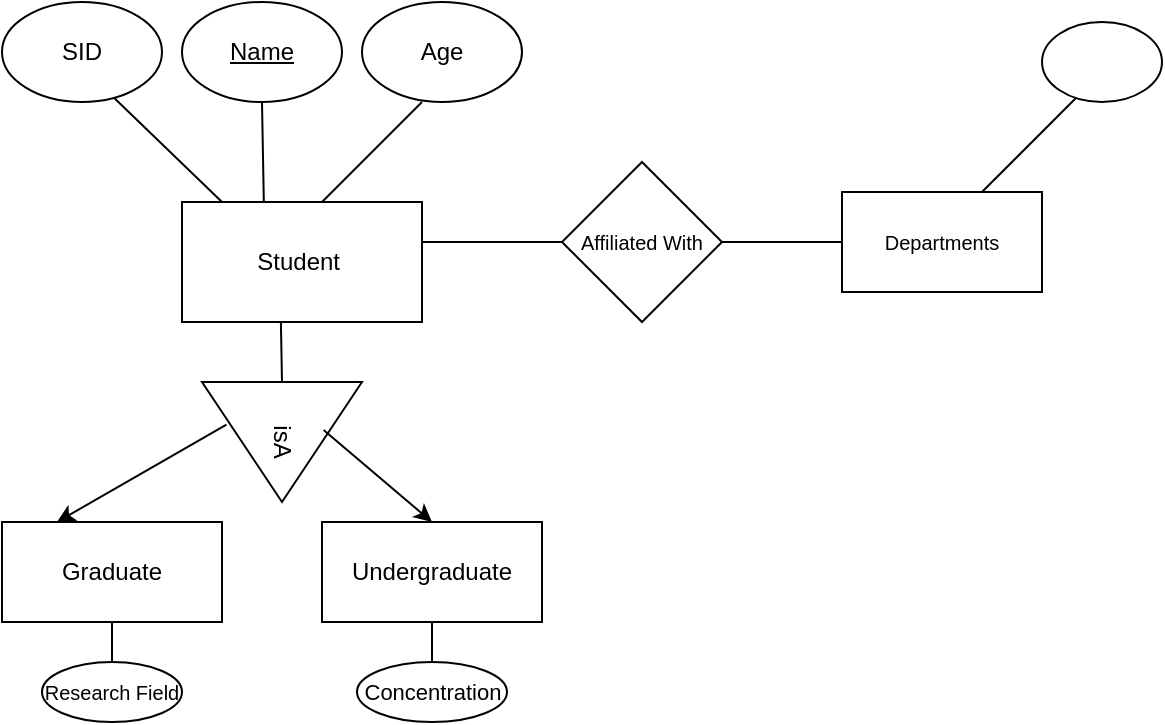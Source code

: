 <mxfile version="17.1.3" type="github">
  <diagram id="R2lEEEUBdFMjLlhIrx00" name="Page-1">
    <mxGraphModel dx="868" dy="479" grid="1" gridSize="10" guides="1" tooltips="1" connect="1" arrows="1" fold="1" page="1" pageScale="1" pageWidth="1200" pageHeight="1600" math="0" shadow="0" extFonts="Permanent Marker^https://fonts.googleapis.com/css?family=Permanent+Marker">
      <root>
        <mxCell id="0" />
        <mxCell id="1" parent="0" />
        <mxCell id="wcudu52CqqWIICP0eWUs-1" value="Student&amp;nbsp;" style="rounded=0;whiteSpace=wrap;html=1;" vertex="1" parent="1">
          <mxGeometry x="370" y="220" width="120" height="60" as="geometry" />
        </mxCell>
        <mxCell id="wcudu52CqqWIICP0eWUs-2" value="SID" style="ellipse;whiteSpace=wrap;html=1;" vertex="1" parent="1">
          <mxGeometry x="280" y="120" width="80" height="50" as="geometry" />
        </mxCell>
        <mxCell id="wcudu52CqqWIICP0eWUs-3" value="&lt;u&gt;Name&lt;/u&gt;" style="ellipse;whiteSpace=wrap;html=1;" vertex="1" parent="1">
          <mxGeometry x="370" y="120" width="80" height="50" as="geometry" />
        </mxCell>
        <mxCell id="wcudu52CqqWIICP0eWUs-4" value="Age" style="ellipse;whiteSpace=wrap;html=1;" vertex="1" parent="1">
          <mxGeometry x="460" y="120" width="80" height="50" as="geometry" />
        </mxCell>
        <mxCell id="wcudu52CqqWIICP0eWUs-5" value="" style="endArrow=none;html=1;rounded=0;" edge="1" parent="1">
          <mxGeometry width="50" height="50" relative="1" as="geometry">
            <mxPoint x="440" y="220" as="sourcePoint" />
            <mxPoint x="490" y="170" as="targetPoint" />
          </mxGeometry>
        </mxCell>
        <mxCell id="wcudu52CqqWIICP0eWUs-9" value="" style="endArrow=none;html=1;rounded=0;entryX=0.5;entryY=1;entryDx=0;entryDy=0;exitX=0.341;exitY=0.007;exitDx=0;exitDy=0;exitPerimeter=0;" edge="1" parent="1" source="wcudu52CqqWIICP0eWUs-1" target="wcudu52CqqWIICP0eWUs-3">
          <mxGeometry width="50" height="50" relative="1" as="geometry">
            <mxPoint x="375" y="220" as="sourcePoint" />
            <mxPoint x="425" y="170" as="targetPoint" />
          </mxGeometry>
        </mxCell>
        <mxCell id="wcudu52CqqWIICP0eWUs-10" value="" style="endArrow=none;html=1;rounded=0;entryX=0.703;entryY=0.963;entryDx=0;entryDy=0;entryPerimeter=0;" edge="1" parent="1" target="wcudu52CqqWIICP0eWUs-2">
          <mxGeometry width="50" height="50" relative="1" as="geometry">
            <mxPoint x="390" y="220" as="sourcePoint" />
            <mxPoint x="340" y="170" as="targetPoint" />
          </mxGeometry>
        </mxCell>
        <mxCell id="wcudu52CqqWIICP0eWUs-11" value="isA" style="triangle;whiteSpace=wrap;html=1;rotation=90;" vertex="1" parent="1">
          <mxGeometry x="390" y="300" width="60" height="80" as="geometry" />
        </mxCell>
        <mxCell id="wcudu52CqqWIICP0eWUs-12" value="" style="endArrow=none;html=1;rounded=0;exitX=0;exitY=0.5;exitDx=0;exitDy=0;entryX=0.412;entryY=0.993;entryDx=0;entryDy=0;entryPerimeter=0;" edge="1" parent="1" source="wcudu52CqqWIICP0eWUs-11" target="wcudu52CqqWIICP0eWUs-1">
          <mxGeometry width="50" height="50" relative="1" as="geometry">
            <mxPoint x="385" y="330" as="sourcePoint" />
            <mxPoint x="435" y="280" as="targetPoint" />
          </mxGeometry>
        </mxCell>
        <mxCell id="wcudu52CqqWIICP0eWUs-13" value="Graduate" style="rounded=0;whiteSpace=wrap;html=1;" vertex="1" parent="1">
          <mxGeometry x="280" y="380" width="110" height="50" as="geometry" />
        </mxCell>
        <mxCell id="wcudu52CqqWIICP0eWUs-14" value="Undergraduate" style="rounded=0;whiteSpace=wrap;html=1;" vertex="1" parent="1">
          <mxGeometry x="440" y="380" width="110" height="50" as="geometry" />
        </mxCell>
        <mxCell id="wcudu52CqqWIICP0eWUs-15" value="&lt;font style=&quot;font-size: 10px&quot;&gt;Research Field&lt;/font&gt;" style="ellipse;whiteSpace=wrap;html=1;" vertex="1" parent="1">
          <mxGeometry x="300" y="450" width="70" height="30" as="geometry" />
        </mxCell>
        <mxCell id="wcudu52CqqWIICP0eWUs-16" value="&lt;font style=&quot;font-size: 11px&quot;&gt;Concentration&lt;/font&gt;" style="ellipse;whiteSpace=wrap;html=1;" vertex="1" parent="1">
          <mxGeometry x="457.5" y="450" width="75" height="30" as="geometry" />
        </mxCell>
        <mxCell id="wcudu52CqqWIICP0eWUs-20" value="" style="endArrow=classic;html=1;rounded=0;fontSize=10;entryX=0.5;entryY=0;entryDx=0;entryDy=0;exitX=0.4;exitY=0.24;exitDx=0;exitDy=0;exitPerimeter=0;" edge="1" parent="1" source="wcudu52CqqWIICP0eWUs-11" target="wcudu52CqqWIICP0eWUs-14">
          <mxGeometry width="50" height="50" relative="1" as="geometry">
            <mxPoint x="430" y="350" as="sourcePoint" />
            <mxPoint x="480" y="300" as="targetPoint" />
          </mxGeometry>
        </mxCell>
        <mxCell id="wcudu52CqqWIICP0eWUs-26" value="" style="endArrow=classic;html=1;rounded=0;fontSize=10;entryX=0.25;entryY=0;entryDx=0;entryDy=0;exitX=0.356;exitY=0.847;exitDx=0;exitDy=0;exitPerimeter=0;" edge="1" parent="1" source="wcudu52CqqWIICP0eWUs-11" target="wcudu52CqqWIICP0eWUs-13">
          <mxGeometry width="50" height="50" relative="1" as="geometry">
            <mxPoint x="340" y="380" as="sourcePoint" />
            <mxPoint x="390" y="330" as="targetPoint" />
          </mxGeometry>
        </mxCell>
        <mxCell id="wcudu52CqqWIICP0eWUs-27" value="" style="endArrow=none;html=1;rounded=0;fontSize=10;entryX=0.5;entryY=1;entryDx=0;entryDy=0;exitX=0.5;exitY=0;exitDx=0;exitDy=0;" edge="1" parent="1" source="wcudu52CqqWIICP0eWUs-15" target="wcudu52CqqWIICP0eWUs-13">
          <mxGeometry width="50" height="50" relative="1" as="geometry">
            <mxPoint x="310" y="460" as="sourcePoint" />
            <mxPoint x="360" y="410" as="targetPoint" />
          </mxGeometry>
        </mxCell>
        <mxCell id="wcudu52CqqWIICP0eWUs-30" value="" style="endArrow=none;html=1;rounded=0;fontSize=10;exitX=0.5;exitY=0;exitDx=0;exitDy=0;entryX=0.5;entryY=1;entryDx=0;entryDy=0;" edge="1" parent="1" source="wcudu52CqqWIICP0eWUs-16" target="wcudu52CqqWIICP0eWUs-14">
          <mxGeometry width="50" height="50" relative="1" as="geometry">
            <mxPoint x="450" y="480" as="sourcePoint" />
            <mxPoint x="500" y="430" as="targetPoint" />
          </mxGeometry>
        </mxCell>
        <mxCell id="wcudu52CqqWIICP0eWUs-31" value="Affiliated With" style="rhombus;whiteSpace=wrap;html=1;fontSize=10;" vertex="1" parent="1">
          <mxGeometry x="560" y="200" width="80" height="80" as="geometry" />
        </mxCell>
        <mxCell id="wcudu52CqqWIICP0eWUs-32" value="" style="endArrow=none;html=1;rounded=0;fontSize=10;entryX=0;entryY=0.5;entryDx=0;entryDy=0;" edge="1" parent="1" target="wcudu52CqqWIICP0eWUs-31">
          <mxGeometry width="50" height="50" relative="1" as="geometry">
            <mxPoint x="490" y="240" as="sourcePoint" />
            <mxPoint x="540" y="200" as="targetPoint" />
          </mxGeometry>
        </mxCell>
        <mxCell id="wcudu52CqqWIICP0eWUs-35" value="" style="endArrow=none;html=1;rounded=0;fontSize=10;" edge="1" parent="1" target="wcudu52CqqWIICP0eWUs-36">
          <mxGeometry width="50" height="50" relative="1" as="geometry">
            <mxPoint x="640" y="240" as="sourcePoint" />
            <mxPoint x="710" y="240" as="targetPoint" />
          </mxGeometry>
        </mxCell>
        <mxCell id="wcudu52CqqWIICP0eWUs-36" value="Departments" style="rounded=0;whiteSpace=wrap;html=1;fontSize=10;" vertex="1" parent="1">
          <mxGeometry x="700" y="215" width="100" height="50" as="geometry" />
        </mxCell>
        <mxCell id="wcudu52CqqWIICP0eWUs-37" value="" style="endArrow=none;html=1;rounded=0;fontSize=10;" edge="1" parent="1">
          <mxGeometry width="50" height="50" relative="1" as="geometry">
            <mxPoint x="770" y="215" as="sourcePoint" />
            <mxPoint x="820" y="165" as="targetPoint" />
          </mxGeometry>
        </mxCell>
        <mxCell id="wcudu52CqqWIICP0eWUs-42" value="" style="ellipse;whiteSpace=wrap;html=1;fontSize=10;" vertex="1" parent="1">
          <mxGeometry x="800" y="130" width="60" height="40" as="geometry" />
        </mxCell>
      </root>
    </mxGraphModel>
  </diagram>
</mxfile>
